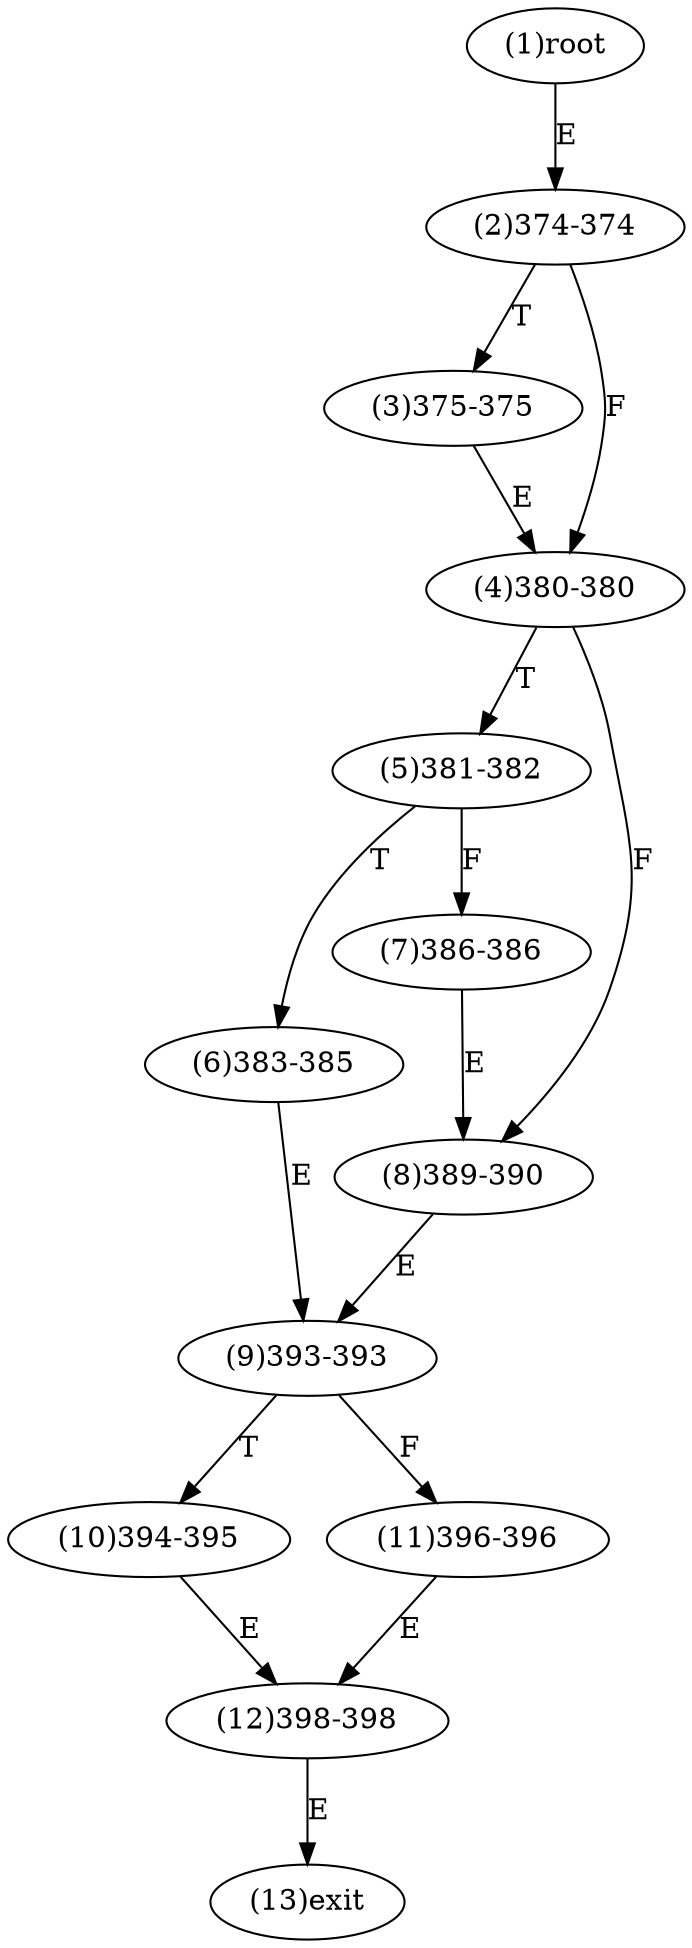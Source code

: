 digraph "" { 
1[ label="(1)root"];
2[ label="(2)374-374"];
3[ label="(3)375-375"];
4[ label="(4)380-380"];
5[ label="(5)381-382"];
6[ label="(6)383-385"];
7[ label="(7)386-386"];
8[ label="(8)389-390"];
9[ label="(9)393-393"];
10[ label="(10)394-395"];
11[ label="(11)396-396"];
12[ label="(12)398-398"];
13[ label="(13)exit"];
1->2[ label="E"];
2->4[ label="F"];
2->3[ label="T"];
3->4[ label="E"];
4->8[ label="F"];
4->5[ label="T"];
5->7[ label="F"];
5->6[ label="T"];
6->9[ label="E"];
7->8[ label="E"];
8->9[ label="E"];
9->11[ label="F"];
9->10[ label="T"];
10->12[ label="E"];
11->12[ label="E"];
12->13[ label="E"];
}